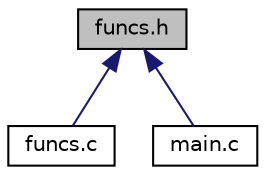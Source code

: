 digraph "funcs.h"
{
 // LATEX_PDF_SIZE
  edge [fontname="Helvetica",fontsize="10",labelfontname="Helvetica",labelfontsize="10"];
  node [fontname="Helvetica",fontsize="10",shape=record];
  Node1 [label="funcs.h",height=0.2,width=0.4,color="black", fillcolor="grey75", style="filled", fontcolor="black",tooltip="Включает заголовочные файлы используемых библиотек и содержит объявления основных функций программы."];
  Node1 -> Node2 [dir="back",color="midnightblue",fontsize="10",style="solid",fontname="Helvetica"];
  Node2 [label="funcs.c",height=0.2,width=0.4,color="black", fillcolor="white", style="filled",URL="$funcs_8c.html",tooltip="Содержит определение основных функций программы."];
  Node1 -> Node3 [dir="back",color="midnightblue",fontsize="10",style="solid",fontname="Helvetica"];
  Node3 [label="main.c",height=0.2,width=0.4,color="black", fillcolor="white", style="filled",URL="$main_8c.html",tooltip="Содержит код main'а."];
}
